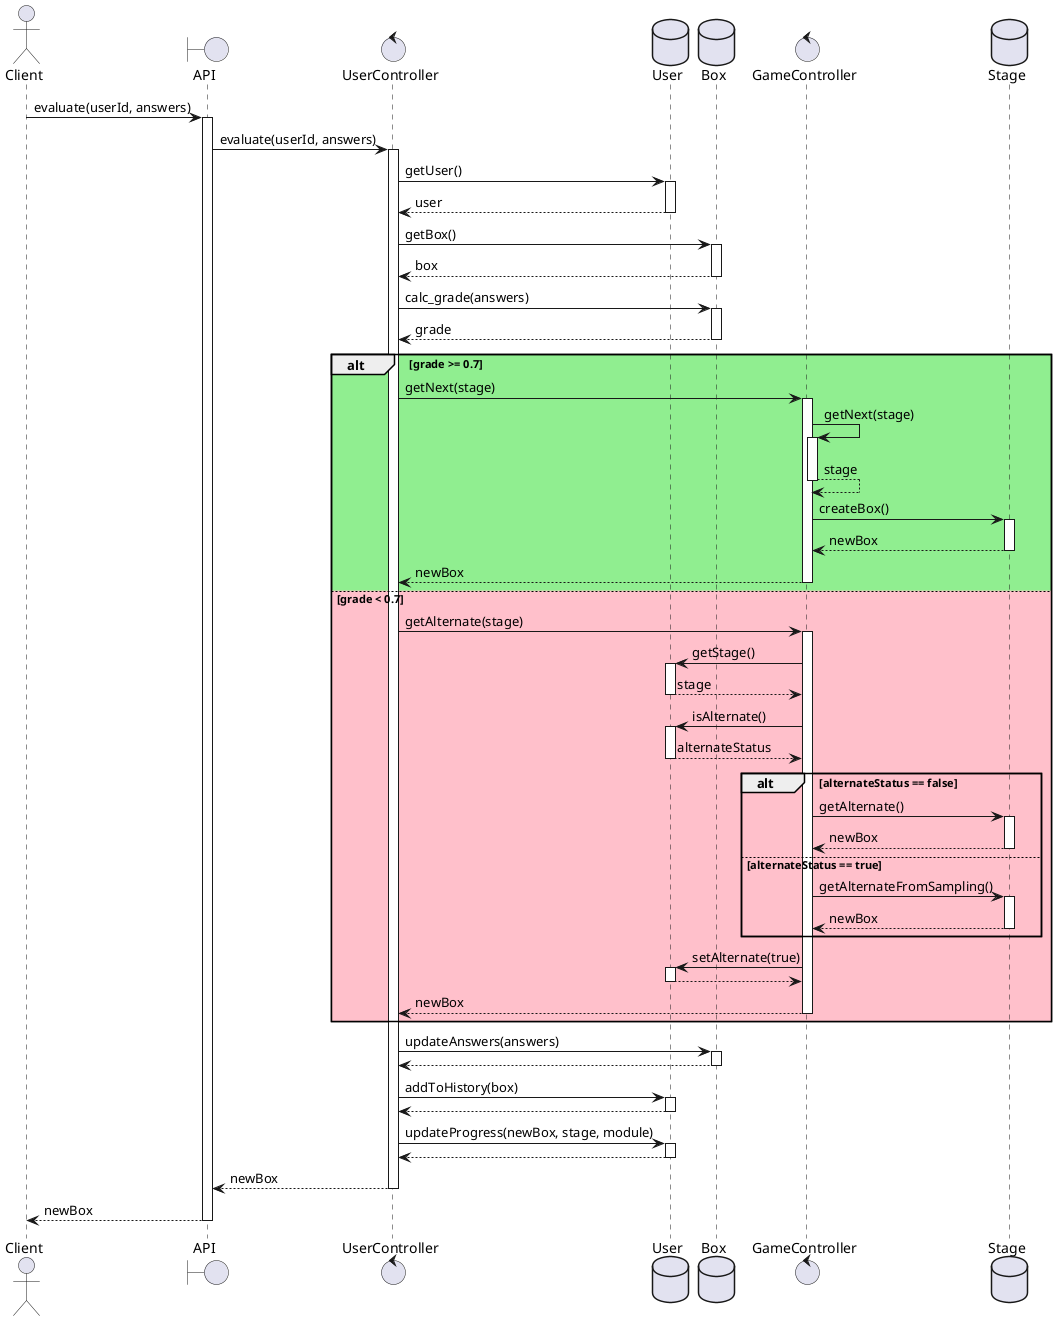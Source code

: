 @startuml
autoactivate on

actor Client
boundary API
control UserController
database User
database Box
control GameController
database Stage

Client -> API: evaluate(userId, answers)

    API -> UserController: evaluate(userId, answers)

        UserController -> User: getUser()
        return user

        UserController -> Box: getBox()
        return box

        UserController -> Box: calc_grade(answers)
        return grade

        alt #lightgreen grade >= 0.7

            UserController -> GameController: getNext(stage)

                GameController -> GameController: getNext(stage)
                return stage

                GameController -> Stage: createBox()
                return newBox

            return newBox

        else #pink grade < 0.7

            UserController -> GameController: getAlternate(stage)

                GameController -> User: getStage()
                return stage

                GameController -> User: isAlternate()
                return alternateStatus

                alt alternateStatus == false

                    GameController -> Stage : getAlternate()
                    return newBox

                else alternateStatus == true

                    GameController -> Stage : getAlternateFromSampling()
                    return newBox

                end

                GameController -> User: setAlternate(true)
                return

            return newBox

        end

        UserController -> Box: updateAnswers(answers)
        return

        UserController -> User: addToHistory(box)
        return

        UserController -> User: updateProgress(newBox, stage, module)
        return

    return newBox

return newBox

@enduml